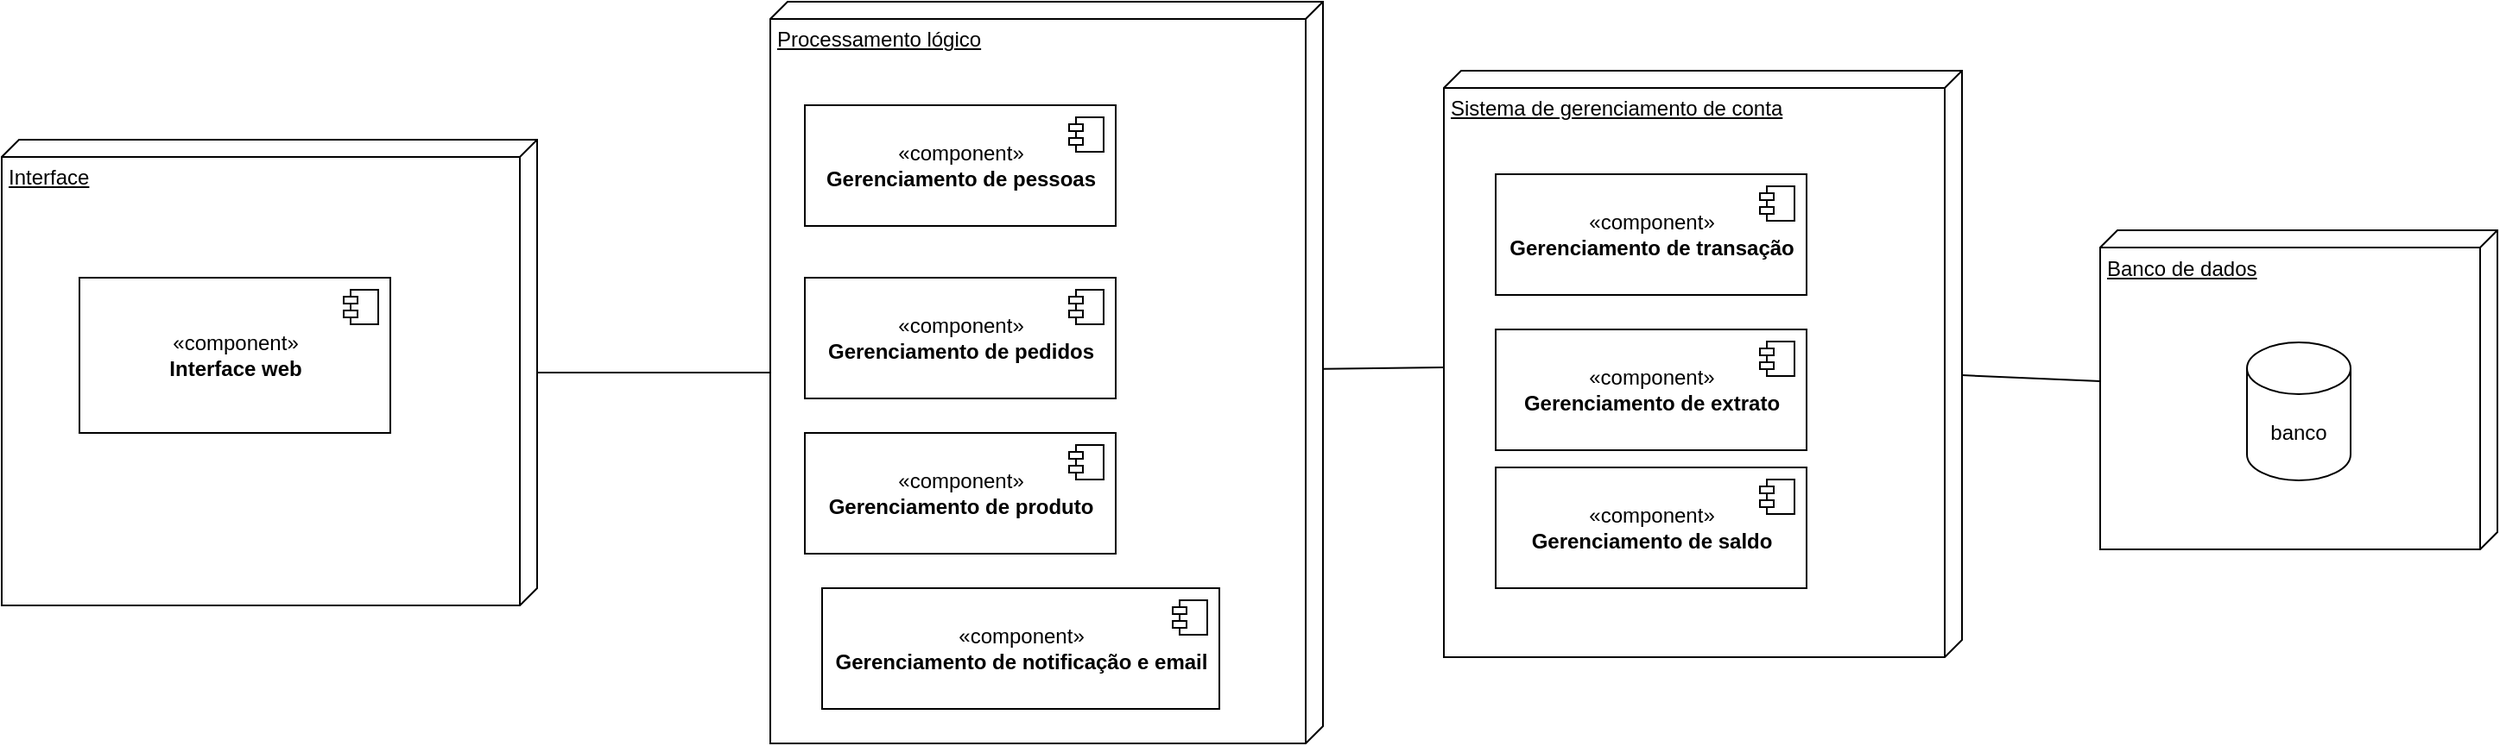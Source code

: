 <mxfile version="15.2.9" type="device"><diagram id="EDTQ_R4qXnSY7POeANid" name="Page-1"><mxGraphModel dx="946" dy="473" grid="1" gridSize="10" guides="1" tooltips="1" connect="1" arrows="1" fold="1" page="1" pageScale="1" pageWidth="850" pageHeight="1100" math="0" shadow="0"><root><mxCell id="0"/><mxCell id="1" parent="0"/><mxCell id="0usmXfffpWUB5Gl85hSK-1" value="Interface" style="verticalAlign=top;align=left;spacingTop=8;spacingLeft=2;spacingRight=12;shape=cube;size=10;direction=south;fontStyle=4;html=1;" vertex="1" parent="1"><mxGeometry x="55" y="140" width="310" height="270" as="geometry"/></mxCell><mxCell id="0usmXfffpWUB5Gl85hSK-2" value="Processamento lógico" style="verticalAlign=top;align=left;spacingTop=8;spacingLeft=2;spacingRight=12;shape=cube;size=10;direction=south;fontStyle=4;html=1;" vertex="1" parent="1"><mxGeometry x="500" y="60" width="320" height="430" as="geometry"/></mxCell><mxCell id="0usmXfffpWUB5Gl85hSK-4" value="Banco de dados" style="verticalAlign=top;align=left;spacingTop=8;spacingLeft=2;spacingRight=12;shape=cube;size=10;direction=south;fontStyle=4;html=1;" vertex="1" parent="1"><mxGeometry x="1270" y="192.5" width="230" height="185" as="geometry"/></mxCell><mxCell id="0usmXfffpWUB5Gl85hSK-5" value="«component»&lt;br&gt;&lt;b&gt;Interface web&lt;/b&gt;" style="html=1;dropTarget=0;" vertex="1" parent="1"><mxGeometry x="100" y="220" width="180" height="90" as="geometry"/></mxCell><mxCell id="0usmXfffpWUB5Gl85hSK-6" value="" style="shape=module;jettyWidth=8;jettyHeight=4;" vertex="1" parent="0usmXfffpWUB5Gl85hSK-5"><mxGeometry x="1" width="20" height="20" relative="1" as="geometry"><mxPoint x="-27" y="7" as="offset"/></mxGeometry></mxCell><mxCell id="0usmXfffpWUB5Gl85hSK-7" value="Sistema de gerenciamento de conta" style="verticalAlign=top;align=left;spacingTop=8;spacingLeft=2;spacingRight=12;shape=cube;size=10;direction=south;fontStyle=4;html=1;" vertex="1" parent="1"><mxGeometry x="890" y="100" width="300" height="340" as="geometry"/></mxCell><mxCell id="0usmXfffpWUB5Gl85hSK-8" value="«component»&lt;br&gt;&lt;b&gt;Gerenciamento de pessoas&lt;/b&gt;" style="html=1;dropTarget=0;" vertex="1" parent="1"><mxGeometry x="520" y="120" width="180" height="70" as="geometry"/></mxCell><mxCell id="0usmXfffpWUB5Gl85hSK-9" value="" style="shape=module;jettyWidth=8;jettyHeight=4;" vertex="1" parent="0usmXfffpWUB5Gl85hSK-8"><mxGeometry x="1" width="20" height="20" relative="1" as="geometry"><mxPoint x="-27" y="7" as="offset"/></mxGeometry></mxCell><mxCell id="0usmXfffpWUB5Gl85hSK-10" value="«component»&lt;br&gt;&lt;b&gt;Gerenciamento de pedidos&lt;/b&gt;" style="html=1;dropTarget=0;" vertex="1" parent="1"><mxGeometry x="520" y="220" width="180" height="70" as="geometry"/></mxCell><mxCell id="0usmXfffpWUB5Gl85hSK-11" value="" style="shape=module;jettyWidth=8;jettyHeight=4;" vertex="1" parent="0usmXfffpWUB5Gl85hSK-10"><mxGeometry x="1" width="20" height="20" relative="1" as="geometry"><mxPoint x="-27" y="7" as="offset"/></mxGeometry></mxCell><mxCell id="0usmXfffpWUB5Gl85hSK-12" value="banco" style="shape=cylinder3;whiteSpace=wrap;html=1;boundedLbl=1;backgroundOutline=1;size=15;" vertex="1" parent="1"><mxGeometry x="1355" y="257.5" width="60" height="80" as="geometry"/></mxCell><mxCell id="0usmXfffpWUB5Gl85hSK-13" value="«component»&lt;br&gt;&lt;b&gt;Gerenciamento de produto&lt;/b&gt;" style="html=1;dropTarget=0;" vertex="1" parent="1"><mxGeometry x="520" y="310" width="180" height="70" as="geometry"/></mxCell><mxCell id="0usmXfffpWUB5Gl85hSK-14" value="" style="shape=module;jettyWidth=8;jettyHeight=4;" vertex="1" parent="0usmXfffpWUB5Gl85hSK-13"><mxGeometry x="1" width="20" height="20" relative="1" as="geometry"><mxPoint x="-27" y="7" as="offset"/></mxGeometry></mxCell><mxCell id="0usmXfffpWUB5Gl85hSK-15" value="«component»&lt;br&gt;&lt;b&gt;Gerenciamento de notificação e email&lt;/b&gt;" style="html=1;dropTarget=0;" vertex="1" parent="1"><mxGeometry x="530" y="400" width="230" height="70" as="geometry"/></mxCell><mxCell id="0usmXfffpWUB5Gl85hSK-16" value="" style="shape=module;jettyWidth=8;jettyHeight=4;" vertex="1" parent="0usmXfffpWUB5Gl85hSK-15"><mxGeometry x="1" width="20" height="20" relative="1" as="geometry"><mxPoint x="-27" y="7" as="offset"/></mxGeometry></mxCell><mxCell id="0usmXfffpWUB5Gl85hSK-17" value="«component»&lt;br&gt;&lt;b&gt;Gerenciamento de transação&lt;/b&gt;" style="html=1;dropTarget=0;" vertex="1" parent="1"><mxGeometry x="920" y="160" width="180" height="70" as="geometry"/></mxCell><mxCell id="0usmXfffpWUB5Gl85hSK-18" value="" style="shape=module;jettyWidth=8;jettyHeight=4;" vertex="1" parent="0usmXfffpWUB5Gl85hSK-17"><mxGeometry x="1" width="20" height="20" relative="1" as="geometry"><mxPoint x="-27" y="7" as="offset"/></mxGeometry></mxCell><mxCell id="0usmXfffpWUB5Gl85hSK-19" value="«component»&lt;br&gt;&lt;b&gt;Gerenciamento de extrato&lt;/b&gt;" style="html=1;dropTarget=0;" vertex="1" parent="1"><mxGeometry x="920" y="250" width="180" height="70" as="geometry"/></mxCell><mxCell id="0usmXfffpWUB5Gl85hSK-20" value="" style="shape=module;jettyWidth=8;jettyHeight=4;" vertex="1" parent="0usmXfffpWUB5Gl85hSK-19"><mxGeometry x="1" width="20" height="20" relative="1" as="geometry"><mxPoint x="-27" y="7" as="offset"/></mxGeometry></mxCell><mxCell id="0usmXfffpWUB5Gl85hSK-21" value="«component»&lt;br&gt;&lt;b&gt;Gerenciamento de saldo&lt;/b&gt;" style="html=1;dropTarget=0;" vertex="1" parent="1"><mxGeometry x="920" y="330" width="180" height="70" as="geometry"/></mxCell><mxCell id="0usmXfffpWUB5Gl85hSK-22" value="" style="shape=module;jettyWidth=8;jettyHeight=4;" vertex="1" parent="0usmXfffpWUB5Gl85hSK-21"><mxGeometry x="1" width="20" height="20" relative="1" as="geometry"><mxPoint x="-27" y="7" as="offset"/></mxGeometry></mxCell><mxCell id="0usmXfffpWUB5Gl85hSK-24" value="" style="endArrow=none;html=1;" edge="1" parent="1" source="0usmXfffpWUB5Gl85hSK-1" target="0usmXfffpWUB5Gl85hSK-2"><mxGeometry width="50" height="50" relative="1" as="geometry"><mxPoint x="520" y="310" as="sourcePoint"/><mxPoint x="570" y="260" as="targetPoint"/></mxGeometry></mxCell><mxCell id="0usmXfffpWUB5Gl85hSK-25" value="" style="endArrow=none;html=1;" edge="1" parent="1" source="0usmXfffpWUB5Gl85hSK-2" target="0usmXfffpWUB5Gl85hSK-7"><mxGeometry width="50" height="50" relative="1" as="geometry"><mxPoint x="900" y="310" as="sourcePoint"/><mxPoint x="950" y="260" as="targetPoint"/></mxGeometry></mxCell><mxCell id="0usmXfffpWUB5Gl85hSK-26" value="" style="endArrow=none;html=1;" edge="1" parent="1" source="0usmXfffpWUB5Gl85hSK-4" target="0usmXfffpWUB5Gl85hSK-7"><mxGeometry width="50" height="50" relative="1" as="geometry"><mxPoint x="900" y="310" as="sourcePoint"/><mxPoint x="950" y="260" as="targetPoint"/></mxGeometry></mxCell></root></mxGraphModel></diagram></mxfile>